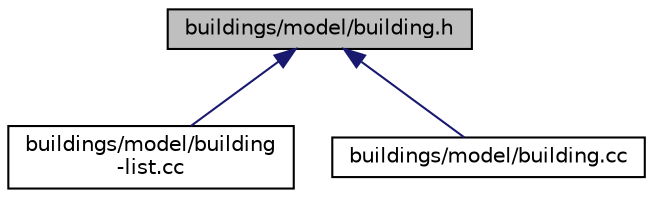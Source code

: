 digraph "buildings/model/building.h"
{
  edge [fontname="Helvetica",fontsize="10",labelfontname="Helvetica",labelfontsize="10"];
  node [fontname="Helvetica",fontsize="10",shape=record];
  Node1 [label="buildings/model/building.h",height=0.2,width=0.4,color="black", fillcolor="grey75", style="filled", fontcolor="black"];
  Node1 -> Node2 [dir="back",color="midnightblue",fontsize="10",style="solid"];
  Node2 [label="buildings/model/building\l-list.cc",height=0.2,width=0.4,color="black", fillcolor="white", style="filled",URL="$d2/d5a/building-list_8cc.html"];
  Node1 -> Node3 [dir="back",color="midnightblue",fontsize="10",style="solid"];
  Node3 [label="buildings/model/building.cc",height=0.2,width=0.4,color="black", fillcolor="white", style="filled",URL="$df/d83/building_8cc.html"];
}
